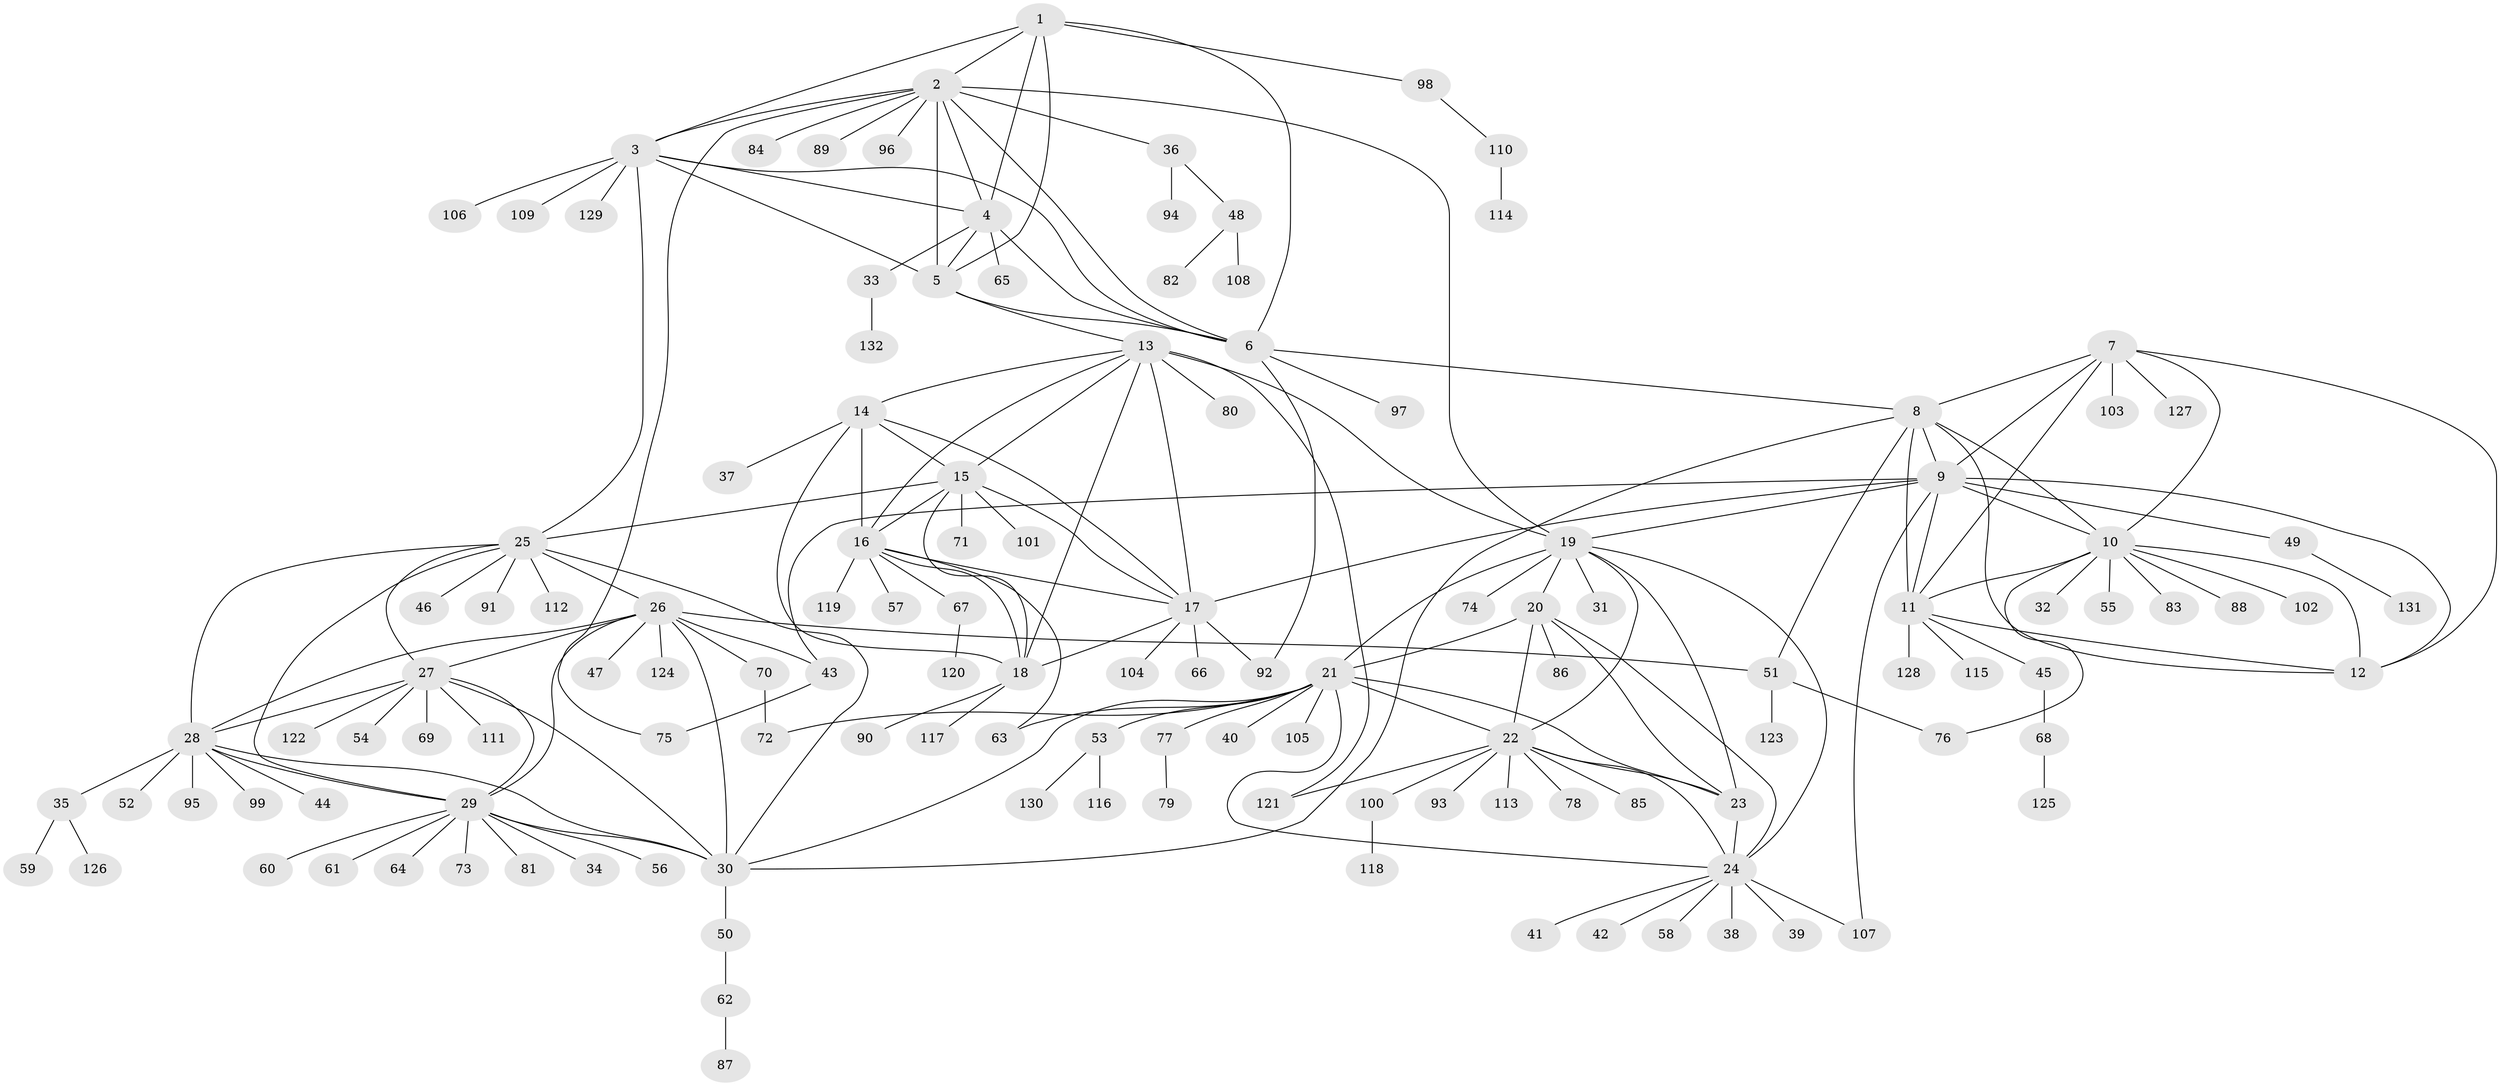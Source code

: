 // coarse degree distribution, {5: 0.039603960396039604, 8: 0.039603960396039604, 6: 0.0297029702970297, 10: 0.04950495049504951, 7: 0.039603960396039604, 9: 0.009900990099009901, 16: 0.009900990099009901, 15: 0.009900990099009901, 12: 0.009900990099009901, 1: 0.6138613861386139, 2: 0.12871287128712872, 3: 0.019801980198019802}
// Generated by graph-tools (version 1.1) at 2025/52/02/27/25 19:52:17]
// undirected, 132 vertices, 196 edges
graph export_dot {
graph [start="1"]
  node [color=gray90,style=filled];
  1;
  2;
  3;
  4;
  5;
  6;
  7;
  8;
  9;
  10;
  11;
  12;
  13;
  14;
  15;
  16;
  17;
  18;
  19;
  20;
  21;
  22;
  23;
  24;
  25;
  26;
  27;
  28;
  29;
  30;
  31;
  32;
  33;
  34;
  35;
  36;
  37;
  38;
  39;
  40;
  41;
  42;
  43;
  44;
  45;
  46;
  47;
  48;
  49;
  50;
  51;
  52;
  53;
  54;
  55;
  56;
  57;
  58;
  59;
  60;
  61;
  62;
  63;
  64;
  65;
  66;
  67;
  68;
  69;
  70;
  71;
  72;
  73;
  74;
  75;
  76;
  77;
  78;
  79;
  80;
  81;
  82;
  83;
  84;
  85;
  86;
  87;
  88;
  89;
  90;
  91;
  92;
  93;
  94;
  95;
  96;
  97;
  98;
  99;
  100;
  101;
  102;
  103;
  104;
  105;
  106;
  107;
  108;
  109;
  110;
  111;
  112;
  113;
  114;
  115;
  116;
  117;
  118;
  119;
  120;
  121;
  122;
  123;
  124;
  125;
  126;
  127;
  128;
  129;
  130;
  131;
  132;
  1 -- 2;
  1 -- 3;
  1 -- 4;
  1 -- 5;
  1 -- 6;
  1 -- 98;
  2 -- 3;
  2 -- 4;
  2 -- 5;
  2 -- 6;
  2 -- 19;
  2 -- 36;
  2 -- 75;
  2 -- 84;
  2 -- 89;
  2 -- 96;
  3 -- 4;
  3 -- 5;
  3 -- 6;
  3 -- 25;
  3 -- 106;
  3 -- 109;
  3 -- 129;
  4 -- 5;
  4 -- 6;
  4 -- 33;
  4 -- 65;
  5 -- 6;
  5 -- 13;
  6 -- 8;
  6 -- 92;
  6 -- 97;
  7 -- 8;
  7 -- 9;
  7 -- 10;
  7 -- 11;
  7 -- 12;
  7 -- 103;
  7 -- 127;
  8 -- 9;
  8 -- 10;
  8 -- 11;
  8 -- 12;
  8 -- 30;
  8 -- 51;
  9 -- 10;
  9 -- 11;
  9 -- 12;
  9 -- 17;
  9 -- 19;
  9 -- 43;
  9 -- 49;
  9 -- 107;
  10 -- 11;
  10 -- 12;
  10 -- 32;
  10 -- 55;
  10 -- 76;
  10 -- 83;
  10 -- 88;
  10 -- 102;
  11 -- 12;
  11 -- 45;
  11 -- 115;
  11 -- 128;
  13 -- 14;
  13 -- 15;
  13 -- 16;
  13 -- 17;
  13 -- 18;
  13 -- 19;
  13 -- 80;
  13 -- 121;
  14 -- 15;
  14 -- 16;
  14 -- 17;
  14 -- 18;
  14 -- 37;
  15 -- 16;
  15 -- 17;
  15 -- 18;
  15 -- 25;
  15 -- 71;
  15 -- 101;
  16 -- 17;
  16 -- 18;
  16 -- 57;
  16 -- 63;
  16 -- 67;
  16 -- 119;
  17 -- 18;
  17 -- 66;
  17 -- 92;
  17 -- 104;
  18 -- 90;
  18 -- 117;
  19 -- 20;
  19 -- 21;
  19 -- 22;
  19 -- 23;
  19 -- 24;
  19 -- 31;
  19 -- 74;
  20 -- 21;
  20 -- 22;
  20 -- 23;
  20 -- 24;
  20 -- 86;
  21 -- 22;
  21 -- 23;
  21 -- 24;
  21 -- 30;
  21 -- 40;
  21 -- 53;
  21 -- 63;
  21 -- 72;
  21 -- 77;
  21 -- 105;
  22 -- 23;
  22 -- 24;
  22 -- 78;
  22 -- 85;
  22 -- 93;
  22 -- 100;
  22 -- 113;
  22 -- 121;
  23 -- 24;
  24 -- 38;
  24 -- 39;
  24 -- 41;
  24 -- 42;
  24 -- 58;
  24 -- 107;
  25 -- 26;
  25 -- 27;
  25 -- 28;
  25 -- 29;
  25 -- 30;
  25 -- 46;
  25 -- 91;
  25 -- 112;
  26 -- 27;
  26 -- 28;
  26 -- 29;
  26 -- 30;
  26 -- 43;
  26 -- 47;
  26 -- 51;
  26 -- 70;
  26 -- 124;
  27 -- 28;
  27 -- 29;
  27 -- 30;
  27 -- 54;
  27 -- 69;
  27 -- 111;
  27 -- 122;
  28 -- 29;
  28 -- 30;
  28 -- 35;
  28 -- 44;
  28 -- 52;
  28 -- 95;
  28 -- 99;
  29 -- 30;
  29 -- 34;
  29 -- 56;
  29 -- 60;
  29 -- 61;
  29 -- 64;
  29 -- 73;
  29 -- 81;
  30 -- 50;
  33 -- 132;
  35 -- 59;
  35 -- 126;
  36 -- 48;
  36 -- 94;
  43 -- 75;
  45 -- 68;
  48 -- 82;
  48 -- 108;
  49 -- 131;
  50 -- 62;
  51 -- 76;
  51 -- 123;
  53 -- 116;
  53 -- 130;
  62 -- 87;
  67 -- 120;
  68 -- 125;
  70 -- 72;
  77 -- 79;
  98 -- 110;
  100 -- 118;
  110 -- 114;
}
